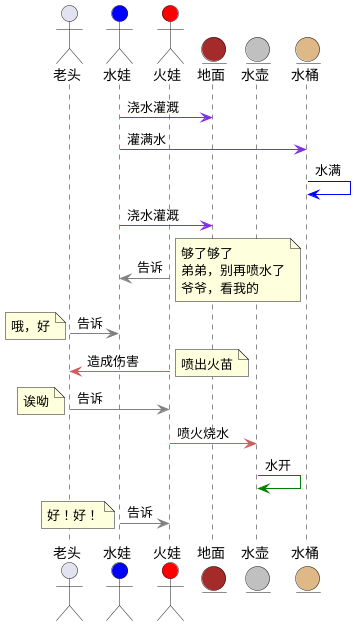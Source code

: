 ' https://www.bilibili.com/video/BV1zQ4y1d7dQ?p=3
' 2:50 ~ 3:46

@startuml
actor       老头    as oldman
actor       水娃    as shuiwa  #Blue
actor       火娃    as huowa   #Red
entity      地面    as groud #Brown
entity      水壶    as kettle #Silver
entity      水桶    as bucket #BurlyWood

shuiwa -[#BlueViolet]> groud : 浇水灌溉
shuiwa -[#BlueViolet]> bucket : 灌满水
bucket -[#Blue]> bucket : 水满
shuiwa -[#BlueViolet]> groud : 浇水灌溉

huowa -[#Gray]> shuiwa : 告诉
note right
    够了够了
    弟弟，别再喷水了
    爷爷，看我的
end note

oldman -[#Gray]> shuiwa : 告诉
note left
    哦，好
end note

huowa -[#IndianRed]> oldman : 造成伤害
note right
    喷出火苗
end note

oldman -[#Grey]> huowa : 告诉
note left
    诶呦
end note

huowa -[#IndianRed]> kettle : 喷火烧水

kettle -[#Green]> kettle : 水开

shuiwa -[#Gray]> huowa : 告诉
note left
    好！好！
end note
@enduml